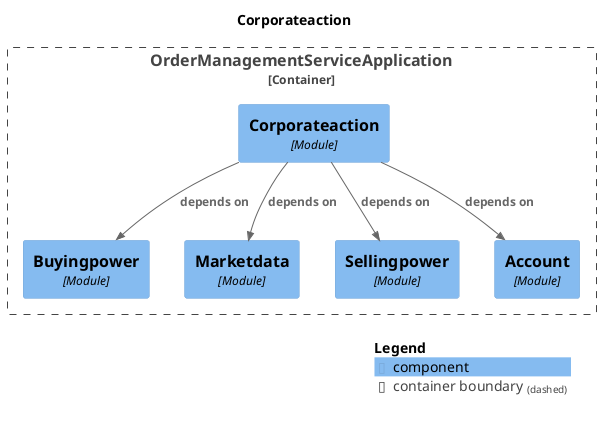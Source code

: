 @startuml
set separator none
title Corporateaction

top to bottom direction

!include <C4/C4>
!include <C4/C4_Context>
!include <C4/C4_Component>

Container_Boundary("OrderManagementServiceApplication.OrderManagementServiceApplication_boundary", "OrderManagementServiceApplication", $tags="") {
  Component(OrderManagementServiceApplication.OrderManagementServiceApplication.Corporateaction, "Corporateaction", $techn="Module", $descr="", $tags="", $link="")
  Component(OrderManagementServiceApplication.OrderManagementServiceApplication.Buyingpower, "Buyingpower", $techn="Module", $descr="", $tags="", $link="")
  Component(OrderManagementServiceApplication.OrderManagementServiceApplication.Marketdata, "Marketdata", $techn="Module", $descr="", $tags="", $link="")
  Component(OrderManagementServiceApplication.OrderManagementServiceApplication.Sellingpower, "Sellingpower", $techn="Module", $descr="", $tags="", $link="")
  Component(OrderManagementServiceApplication.OrderManagementServiceApplication.Account, "Account", $techn="Module", $descr="", $tags="", $link="")
}

Rel(OrderManagementServiceApplication.OrderManagementServiceApplication.Corporateaction, OrderManagementServiceApplication.OrderManagementServiceApplication.Marketdata, "depends on", $techn="", $tags="", $link="")
Rel(OrderManagementServiceApplication.OrderManagementServiceApplication.Corporateaction, OrderManagementServiceApplication.OrderManagementServiceApplication.Account, "depends on", $techn="", $tags="", $link="")
Rel(OrderManagementServiceApplication.OrderManagementServiceApplication.Corporateaction, OrderManagementServiceApplication.OrderManagementServiceApplication.Buyingpower, "depends on", $techn="", $tags="", $link="")
Rel(OrderManagementServiceApplication.OrderManagementServiceApplication.Corporateaction, OrderManagementServiceApplication.OrderManagementServiceApplication.Sellingpower, "depends on", $techn="", $tags="", $link="")

SHOW_LEGEND(true)
@enduml